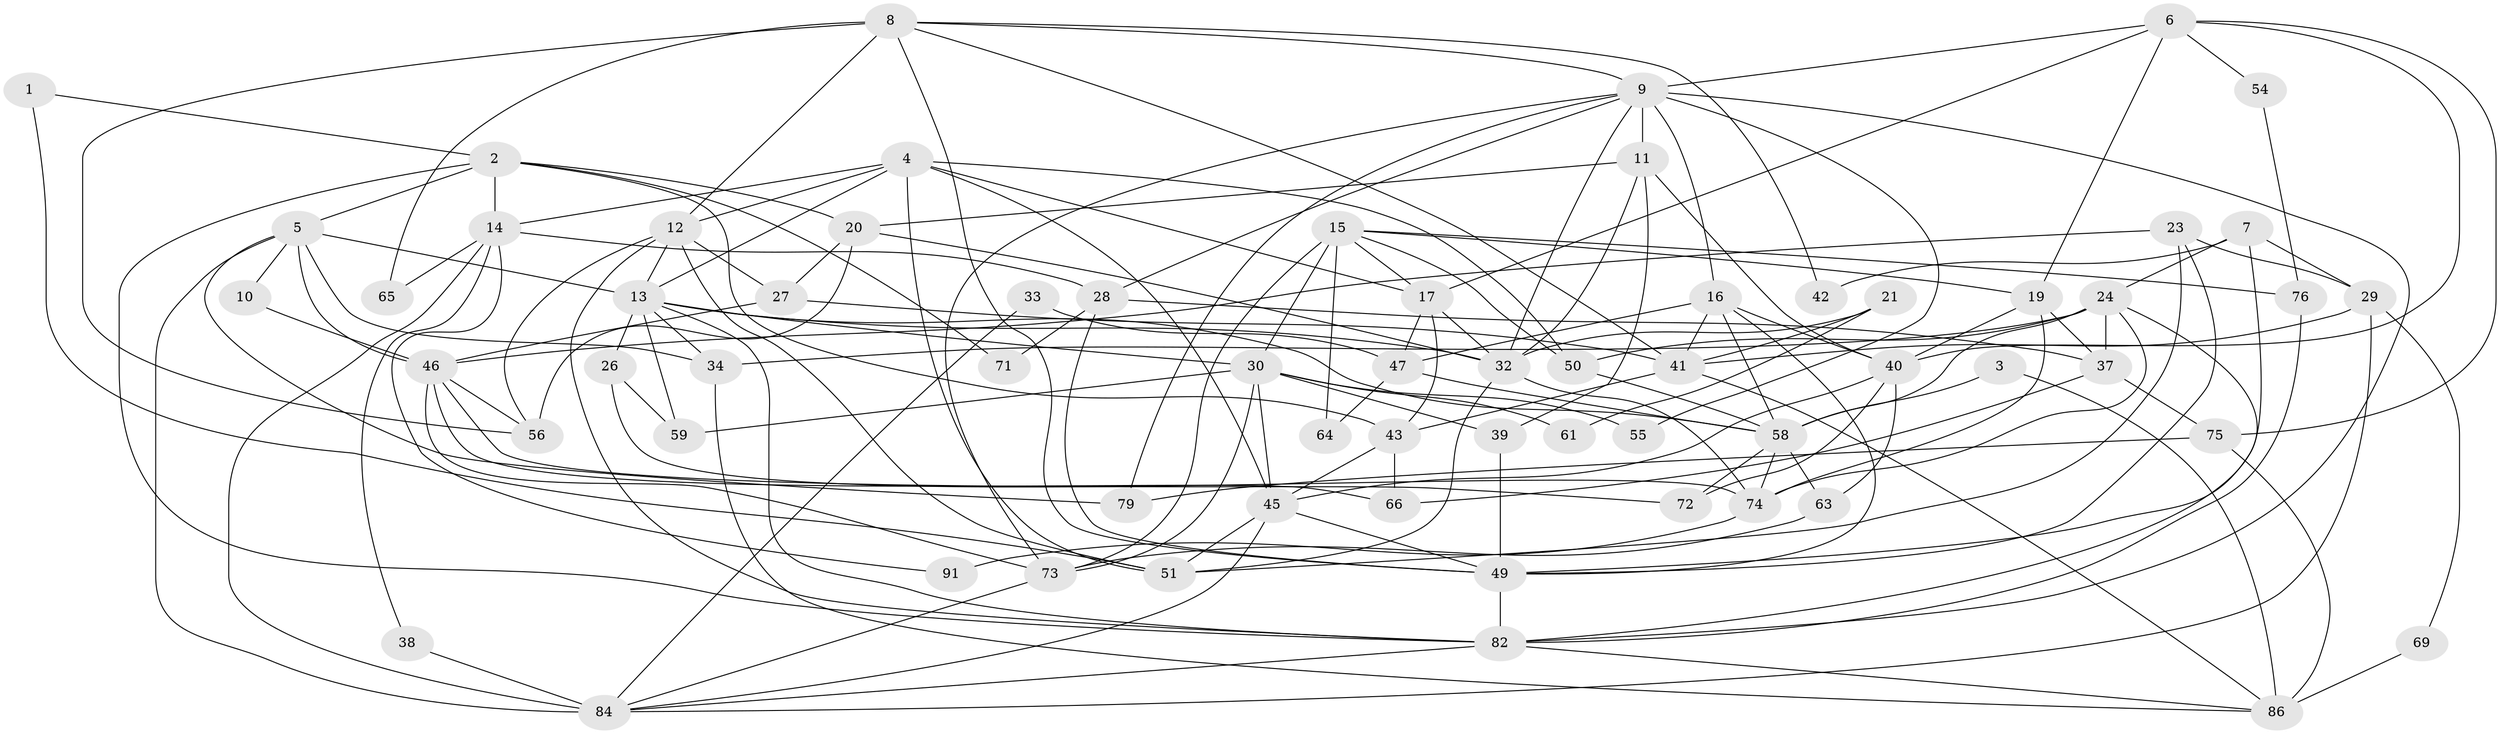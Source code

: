 // original degree distribution, {2: 0.17, 5: 0.25, 4: 0.21, 6: 0.1, 7: 0.04, 3: 0.23}
// Generated by graph-tools (version 1.1) at 2025/39/02/21/25 10:39:00]
// undirected, 65 vertices, 160 edges
graph export_dot {
graph [start="1"]
  node [color=gray90,style=filled];
  1;
  2 [super="+22"];
  3;
  4 [super="+95"];
  5 [super="+67"];
  6 [super="+25"];
  7;
  8 [super="+83"];
  9 [super="+48"];
  10;
  11 [super="+36"];
  12 [super="+18"];
  13 [super="+78"];
  14 [super="+81"];
  15 [super="+35"];
  16;
  17 [super="+77"];
  19;
  20;
  21;
  23 [super="+31"];
  24 [super="+57"];
  26;
  27;
  28 [super="+53"];
  29 [super="+100"];
  30 [super="+92"];
  32 [super="+85"];
  33;
  34 [super="+60"];
  37 [super="+68"];
  38;
  39;
  40 [super="+90"];
  41 [super="+44"];
  42;
  43 [super="+94"];
  45 [super="+52"];
  46 [super="+89"];
  47 [super="+99"];
  49 [super="+80"];
  50 [super="+70"];
  51 [super="+93"];
  54;
  55;
  56 [super="+88"];
  58 [super="+62"];
  59;
  61;
  63;
  64;
  65;
  66;
  69;
  71;
  72;
  73 [super="+98"];
  74;
  75;
  76;
  79;
  82 [super="+96"];
  84 [super="+87"];
  86 [super="+97"];
  91;
  1 -- 51;
  1 -- 2;
  2 -- 82;
  2 -- 20;
  2 -- 71;
  2 -- 14;
  2 -- 43;
  2 -- 5;
  3 -- 58;
  3 -- 86;
  4 -- 17;
  4 -- 50;
  4 -- 51;
  4 -- 12;
  4 -- 13;
  4 -- 14;
  4 -- 45;
  5 -- 13;
  5 -- 79;
  5 -- 84;
  5 -- 10;
  5 -- 46;
  5 -- 34;
  6 -- 19;
  6 -- 54;
  6 -- 9;
  6 -- 75;
  6 -- 17;
  6 -- 40;
  7 -- 29;
  7 -- 42;
  7 -- 49;
  7 -- 24;
  8 -- 12;
  8 -- 41;
  8 -- 56 [weight=2];
  8 -- 9;
  8 -- 65;
  8 -- 49;
  8 -- 42;
  9 -- 79;
  9 -- 16;
  9 -- 11;
  9 -- 32;
  9 -- 73;
  9 -- 55;
  9 -- 28;
  9 -- 82;
  10 -- 46;
  11 -- 32;
  11 -- 20;
  11 -- 40;
  11 -- 39;
  12 -- 13;
  12 -- 27;
  12 -- 56;
  12 -- 51;
  12 -- 82;
  13 -- 58;
  13 -- 30;
  13 -- 59;
  13 -- 32;
  13 -- 82;
  13 -- 26;
  13 -- 34;
  14 -- 91;
  14 -- 84;
  14 -- 65;
  14 -- 38;
  14 -- 28;
  15 -- 50;
  15 -- 64 [weight=2];
  15 -- 73;
  15 -- 17;
  15 -- 19;
  15 -- 76;
  15 -- 30 [weight=2];
  16 -- 49;
  16 -- 41;
  16 -- 58;
  16 -- 47;
  16 -- 40;
  17 -- 32;
  17 -- 43;
  17 -- 47;
  19 -- 37;
  19 -- 74;
  19 -- 40;
  20 -- 27;
  20 -- 56;
  20 -- 32;
  21 -- 61;
  21 -- 41;
  21 -- 32;
  23 -- 46;
  23 -- 49;
  23 -- 51;
  23 -- 29;
  24 -- 34;
  24 -- 74;
  24 -- 50;
  24 -- 82;
  24 -- 58;
  24 -- 37 [weight=2];
  26 -- 74;
  26 -- 59;
  27 -- 41;
  27 -- 46;
  28 -- 71;
  28 -- 37;
  28 -- 49;
  29 -- 41 [weight=2];
  29 -- 69;
  29 -- 84;
  30 -- 59;
  30 -- 39;
  30 -- 61;
  30 -- 73;
  30 -- 55;
  30 -- 45;
  32 -- 51;
  32 -- 74;
  33 -- 84;
  33 -- 47;
  34 -- 86;
  37 -- 75;
  37 -- 66;
  38 -- 84;
  39 -- 49;
  40 -- 63;
  40 -- 72;
  40 -- 45;
  41 -- 86;
  41 -- 43;
  43 -- 66;
  43 -- 45;
  45 -- 49;
  45 -- 51;
  45 -- 84;
  46 -- 66;
  46 -- 73;
  46 -- 56;
  46 -- 72;
  47 -- 64;
  47 -- 58;
  49 -- 82;
  50 -- 58;
  54 -- 76;
  58 -- 74;
  58 -- 63;
  58 -- 72;
  63 -- 73;
  69 -- 86;
  73 -- 84;
  74 -- 91;
  75 -- 79;
  75 -- 86;
  76 -- 82;
  82 -- 86;
  82 -- 84;
}
